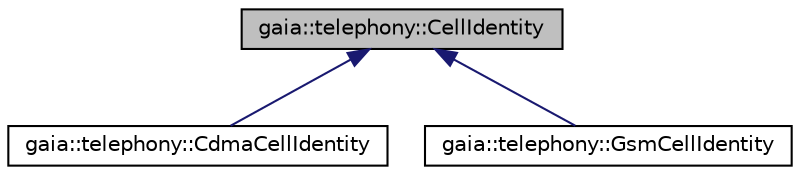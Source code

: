 digraph G
{
  edge [fontname="Helvetica",fontsize="10",labelfontname="Helvetica",labelfontsize="10"];
  node [fontname="Helvetica",fontsize="10",shape=record];
  Node1 [label="gaia::telephony::CellIdentity",height=0.2,width=0.4,color="black", fillcolor="grey75", style="filled" fontcolor="black"];
  Node1 -> Node2 [dir=back,color="midnightblue",fontsize="10",style="solid",fontname="Helvetica"];
  Node2 [label="gaia::telephony::CdmaCellIdentity",height=0.2,width=0.4,color="black", fillcolor="white", style="filled",URL="$d4/d32/classgaia_1_1telephony_1_1_cdma_cell_identity.html",tooltip="CellIdentity is to represent a unique CDMA cell."];
  Node1 -> Node3 [dir=back,color="midnightblue",fontsize="10",style="solid",fontname="Helvetica"];
  Node3 [label="gaia::telephony::GsmCellIdentity",height=0.2,width=0.4,color="black", fillcolor="white", style="filled",URL="$dc/d07/classgaia_1_1telephony_1_1_gsm_cell_identity.html",tooltip="CellIdentity to represent a unique GSM or UMTS cell."];
}
